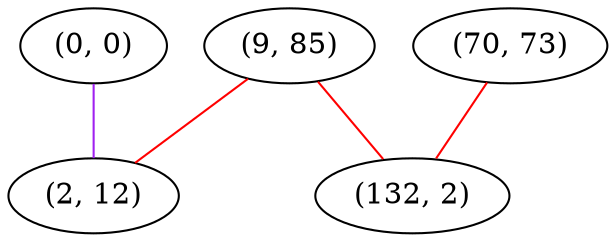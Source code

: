 graph "" {
"(9, 85)";
"(70, 73)";
"(0, 0)";
"(2, 12)";
"(132, 2)";
"(9, 85)" -- "(132, 2)"  [color=red, key=0, weight=1];
"(9, 85)" -- "(2, 12)"  [color=red, key=0, weight=1];
"(70, 73)" -- "(132, 2)"  [color=red, key=0, weight=1];
"(0, 0)" -- "(2, 12)"  [color=purple, key=0, weight=4];
}
